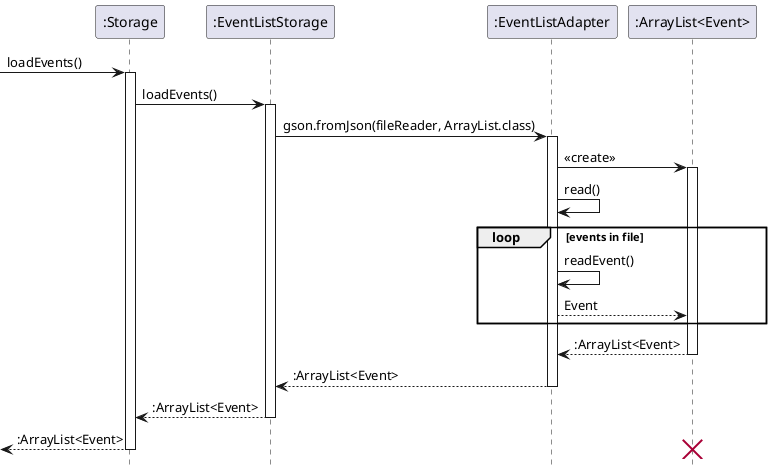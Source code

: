 @startuml
hide footbox
hide circle

-> ":Storage" : loadEvents()
activate ":Storage"
":Storage" -> ":EventListStorage" : loadEvents()
activate ":EventListStorage"
":EventListStorage" ->":EventListAdapter" : gson.fromJson(fileReader, ArrayList.class)
activate ":EventListAdapter"
":EventListAdapter" -> ":ArrayList<Event>" : <<create>>
activate ":ArrayList<Event>"
":EventListAdapter" -> ":EventListAdapter" : read()
loop events in file
    ":EventListAdapter" -> ":EventListAdapter" : readEvent()
    ":EventListAdapter" --> ":ArrayList<Event>" : Event
end
":ArrayList<Event>" --> ":EventListAdapter" : :ArrayList<Event>
deactivate ":ArrayList<Event>"
":EventListAdapter" --> ":EventListStorage" : :ArrayList<Event>
deactivate ":EventListAdapter"
":EventListStorage" --> ":Storage" : :ArrayList<Event>
deactivate ":EventListStorage"
<-- ":Storage" : :ArrayList<Event>
deactivate ":Storage"
destroy ":ArrayList<Event>"
@enduml